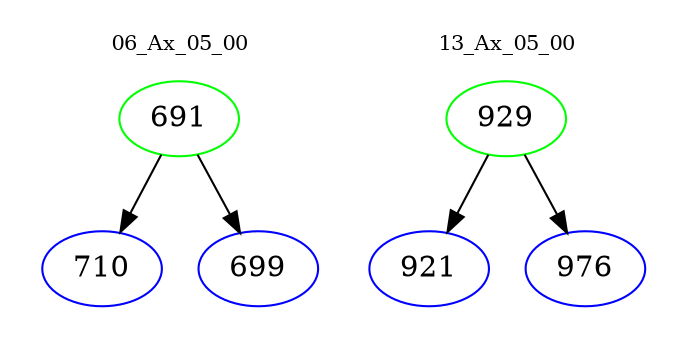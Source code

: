 digraph{
subgraph cluster_0 {
color = white
label = "06_Ax_05_00";
fontsize=10;
T0_691 [label="691", color="green"]
T0_691 -> T0_710 [color="black"]
T0_710 [label="710", color="blue"]
T0_691 -> T0_699 [color="black"]
T0_699 [label="699", color="blue"]
}
subgraph cluster_1 {
color = white
label = "13_Ax_05_00";
fontsize=10;
T1_929 [label="929", color="green"]
T1_929 -> T1_921 [color="black"]
T1_921 [label="921", color="blue"]
T1_929 -> T1_976 [color="black"]
T1_976 [label="976", color="blue"]
}
}

